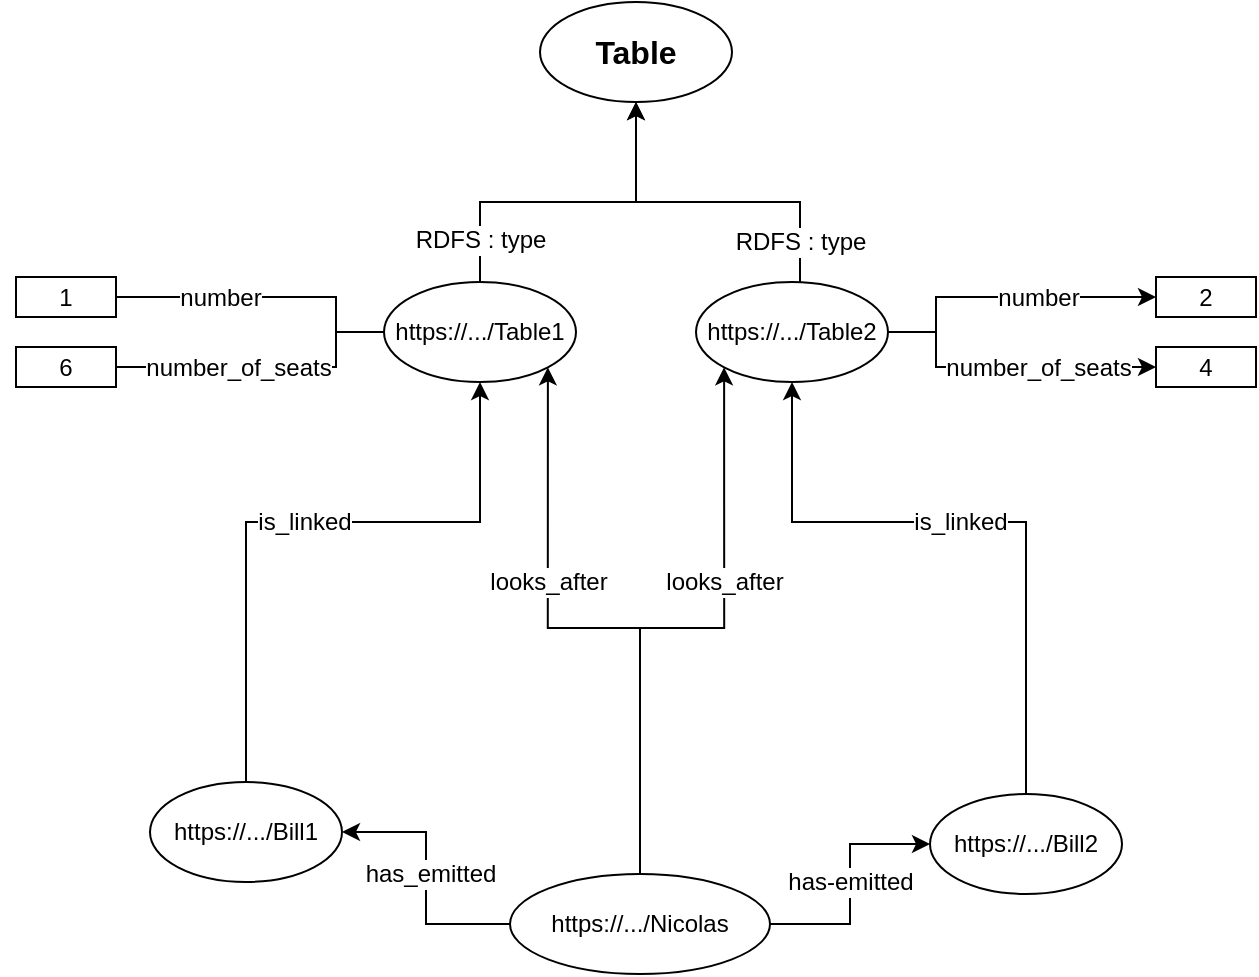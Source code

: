 <mxfile version="13.0.9">
    <diagram id="6hGFLwfOUW9BJ-s0fimq" name="Page-1">
        <mxGraphModel dx="822" dy="579" grid="1" gridSize="10" guides="1" tooltips="1" connect="1" arrows="1" fold="1" page="1" pageScale="1" pageWidth="1169" pageHeight="827" math="0" shadow="0">
            <root>
                <mxCell id="0"/>
                <mxCell id="1" parent="0"/>
                <mxCell id="2" value="RDFS : type" style="edgeStyle=orthogonalEdgeStyle;orthogonalLoop=1;jettySize=auto;html=1;entryX=0.5;entryY=1;entryDx=0;entryDy=0;fontSize=12;exitX=0.5;exitY=0;exitDx=0;exitDy=0;rounded=0;" parent="1" source="15" target="17" edge="1">
                    <mxGeometry x="-0.744" relative="1" as="geometry">
                        <mxPoint x="292" y="245" as="targetPoint"/>
                        <Array as="points">
                            <mxPoint x="430" y="200"/>
                            <mxPoint x="508" y="200"/>
                        </Array>
                        <mxPoint as="offset"/>
                    </mxGeometry>
                </mxCell>
                <mxCell id="5" style="edgeStyle=orthogonalEdgeStyle;orthogonalLoop=1;jettySize=auto;html=1;fontSize=12;rounded=0;" parent="1" source="12" target="14" edge="1">
                    <mxGeometry relative="1" as="geometry"/>
                </mxCell>
                <mxCell id="6" value="has_emitted" style="edgeLabel;html=1;align=center;verticalAlign=middle;resizable=0;points=[];fontSize=12;" parent="5" vertex="1" connectable="0">
                    <mxGeometry x="0.247" y="-4" relative="1" as="geometry">
                        <mxPoint x="-2" y="13.83" as="offset"/>
                    </mxGeometry>
                </mxCell>
                <mxCell id="7" value="has-emitted" style="edgeStyle=orthogonalEdgeStyle;orthogonalLoop=1;jettySize=auto;html=1;fontSize=12;entryX=0;entryY=0.5;entryDx=0;entryDy=0;rounded=0;" parent="1" source="12" target="13" edge="1">
                    <mxGeometry x="0.017" relative="1" as="geometry">
                        <mxPoint as="offset"/>
                    </mxGeometry>
                </mxCell>
                <mxCell id="36" value="looks_after" style="edgeStyle=orthogonalEdgeStyle;rounded=0;orthogonalLoop=1;jettySize=auto;html=1;entryX=0;entryY=1;entryDx=0;entryDy=0;fontSize=12;" parent="1" source="12" target="16" edge="1">
                    <mxGeometry x="0.274" relative="1" as="geometry">
                        <mxPoint as="offset"/>
                    </mxGeometry>
                </mxCell>
                <mxCell id="37" value="looks_after" style="edgeStyle=orthogonalEdgeStyle;rounded=0;orthogonalLoop=1;jettySize=auto;html=1;entryX=1;entryY=1;entryDx=0;entryDy=0;fontSize=12;" parent="1" source="12" target="15" edge="1">
                    <mxGeometry x="0.284" relative="1" as="geometry">
                        <mxPoint as="offset"/>
                    </mxGeometry>
                </mxCell>
                <mxCell id="12" value="https://.../Nicolas" style="ellipse;whiteSpace=wrap;html=1;" parent="1" vertex="1">
                    <mxGeometry x="445" y="536" width="130" height="50" as="geometry"/>
                </mxCell>
                <mxCell id="34" value="is_linked" style="edgeStyle=orthogonalEdgeStyle;rounded=0;orthogonalLoop=1;jettySize=auto;html=1;fontSize=12;" parent="1" source="13" target="16" edge="1">
                    <mxGeometry x="-0.158" y="33" relative="1" as="geometry">
                        <Array as="points">
                            <mxPoint x="703" y="360"/>
                            <mxPoint x="586" y="360"/>
                        </Array>
                        <mxPoint x="-33" y="-33" as="offset"/>
                    </mxGeometry>
                </mxCell>
                <mxCell id="13" value="https://.../Bill2" style="ellipse;whiteSpace=wrap;html=1;" parent="1" vertex="1">
                    <mxGeometry x="655" y="496" width="96" height="50" as="geometry"/>
                </mxCell>
                <mxCell id="35" value="is_linked" style="edgeStyle=orthogonalEdgeStyle;rounded=0;orthogonalLoop=1;jettySize=auto;html=1;entryX=0.5;entryY=1;entryDx=0;entryDy=0;fontSize=12;" parent="1" source="14" target="15" edge="1">
                    <mxGeometry relative="1" as="geometry">
                        <Array as="points">
                            <mxPoint x="313" y="360"/>
                            <mxPoint x="430" y="360"/>
                        </Array>
                    </mxGeometry>
                </mxCell>
                <mxCell id="14" value="https://.../Bill1" style="ellipse;whiteSpace=wrap;html=1;" parent="1" vertex="1">
                    <mxGeometry x="265" y="490" width="96" height="50" as="geometry"/>
                </mxCell>
                <mxCell id="15" value="https://.../Table1" style="ellipse;whiteSpace=wrap;html=1;" parent="1" vertex="1">
                    <mxGeometry x="382" y="240" width="96" height="50" as="geometry"/>
                </mxCell>
                <mxCell id="22" value="number" style="edgeStyle=orthogonalEdgeStyle;rounded=0;orthogonalLoop=1;jettySize=auto;html=1;entryX=0;entryY=0.5;entryDx=0;entryDy=0;fontSize=12;" parent="1" source="16" target="19" edge="1">
                    <mxGeometry x="0.208" relative="1" as="geometry">
                        <Array as="points">
                            <mxPoint x="658" y="265"/>
                            <mxPoint x="658" y="248"/>
                        </Array>
                        <mxPoint x="1" as="offset"/>
                    </mxGeometry>
                </mxCell>
                <mxCell id="23" value="number_of_seats" style="edgeStyle=orthogonalEdgeStyle;rounded=0;orthogonalLoop=1;jettySize=auto;html=1;entryX=0;entryY=0.5;entryDx=0;entryDy=0;fontSize=12;" parent="1" source="16" target="20" edge="1">
                    <mxGeometry x="0.208" relative="1" as="geometry">
                        <Array as="points">
                            <mxPoint x="658" y="265"/>
                            <mxPoint x="658" y="283"/>
                        </Array>
                        <mxPoint x="1" as="offset"/>
                    </mxGeometry>
                </mxCell>
                <mxCell id="16" value="https://.../Table2" style="ellipse;whiteSpace=wrap;html=1;" parent="1" vertex="1">
                    <mxGeometry x="538" y="240" width="96" height="50" as="geometry"/>
                </mxCell>
                <mxCell id="17" value="Table" style="ellipse;whiteSpace=wrap;html=1;fontSize=16;fontStyle=1" parent="1" vertex="1">
                    <mxGeometry x="460" y="100" width="96" height="50" as="geometry"/>
                </mxCell>
                <mxCell id="19" value="2" style="rounded=0;whiteSpace=wrap;html=1;fontSize=12;" parent="1" vertex="1">
                    <mxGeometry x="768" y="237.5" width="50" height="20" as="geometry"/>
                </mxCell>
                <mxCell id="20" value="4" style="rounded=0;whiteSpace=wrap;html=1;fontSize=12;" parent="1" vertex="1">
                    <mxGeometry x="768" y="272.5" width="50" height="20" as="geometry"/>
                </mxCell>
                <mxCell id="24" value="number" style="edgeStyle=orthogonalEdgeStyle;rounded=0;orthogonalLoop=1;jettySize=auto;html=1;entryX=0;entryY=0.5;entryDx=0;entryDy=0;fontSize=12;exitX=0;exitY=0.5;exitDx=0;exitDy=0;" parent="1" source="15" target="26" edge="1">
                    <mxGeometry x="-0.012" relative="1" as="geometry">
                        <mxPoint x="84" y="265" as="sourcePoint"/>
                        <Array as="points">
                            <mxPoint x="358" y="265"/>
                            <mxPoint x="358" y="248"/>
                        </Array>
                        <mxPoint as="offset"/>
                    </mxGeometry>
                </mxCell>
                <mxCell id="25" value="number_of_seats" style="edgeStyle=orthogonalEdgeStyle;rounded=0;orthogonalLoop=1;jettySize=auto;html=1;entryX=0;entryY=0.5;entryDx=0;entryDy=0;fontSize=12;exitX=0;exitY=0.5;exitDx=0;exitDy=0;" parent="1" source="15" target="27" edge="1">
                    <mxGeometry x="-0.092" relative="1" as="geometry">
                        <mxPoint x="84" y="265" as="sourcePoint"/>
                        <Array as="points">
                            <mxPoint x="358" y="265"/>
                            <mxPoint x="358" y="283"/>
                        </Array>
                        <mxPoint x="1" as="offset"/>
                    </mxGeometry>
                </mxCell>
                <mxCell id="26" value="1" style="rounded=0;whiteSpace=wrap;html=1;fontSize=12;" parent="1" vertex="1">
                    <mxGeometry x="198" y="237.5" width="50" height="20" as="geometry"/>
                </mxCell>
                <mxCell id="27" value="6" style="rounded=0;whiteSpace=wrap;html=1;fontSize=12;" parent="1" vertex="1">
                    <mxGeometry x="198" y="272.5" width="50" height="20" as="geometry"/>
                </mxCell>
                <mxCell id="33" value="RDFS : type" style="edgeStyle=orthogonalEdgeStyle;orthogonalLoop=1;jettySize=auto;html=1;entryX=0.5;entryY=1;entryDx=0;entryDy=0;fontSize=12;rounded=0;" parent="1" target="17" edge="1">
                    <mxGeometry x="-0.767" relative="1" as="geometry">
                        <mxPoint x="508" y="150" as="targetPoint"/>
                        <mxPoint x="590" y="240" as="sourcePoint"/>
                        <Array as="points">
                            <mxPoint x="590" y="240"/>
                            <mxPoint x="590" y="200"/>
                            <mxPoint x="508" y="200"/>
                        </Array>
                        <mxPoint as="offset"/>
                    </mxGeometry>
                </mxCell>
            </root>
        </mxGraphModel>
    </diagram>
</mxfile>